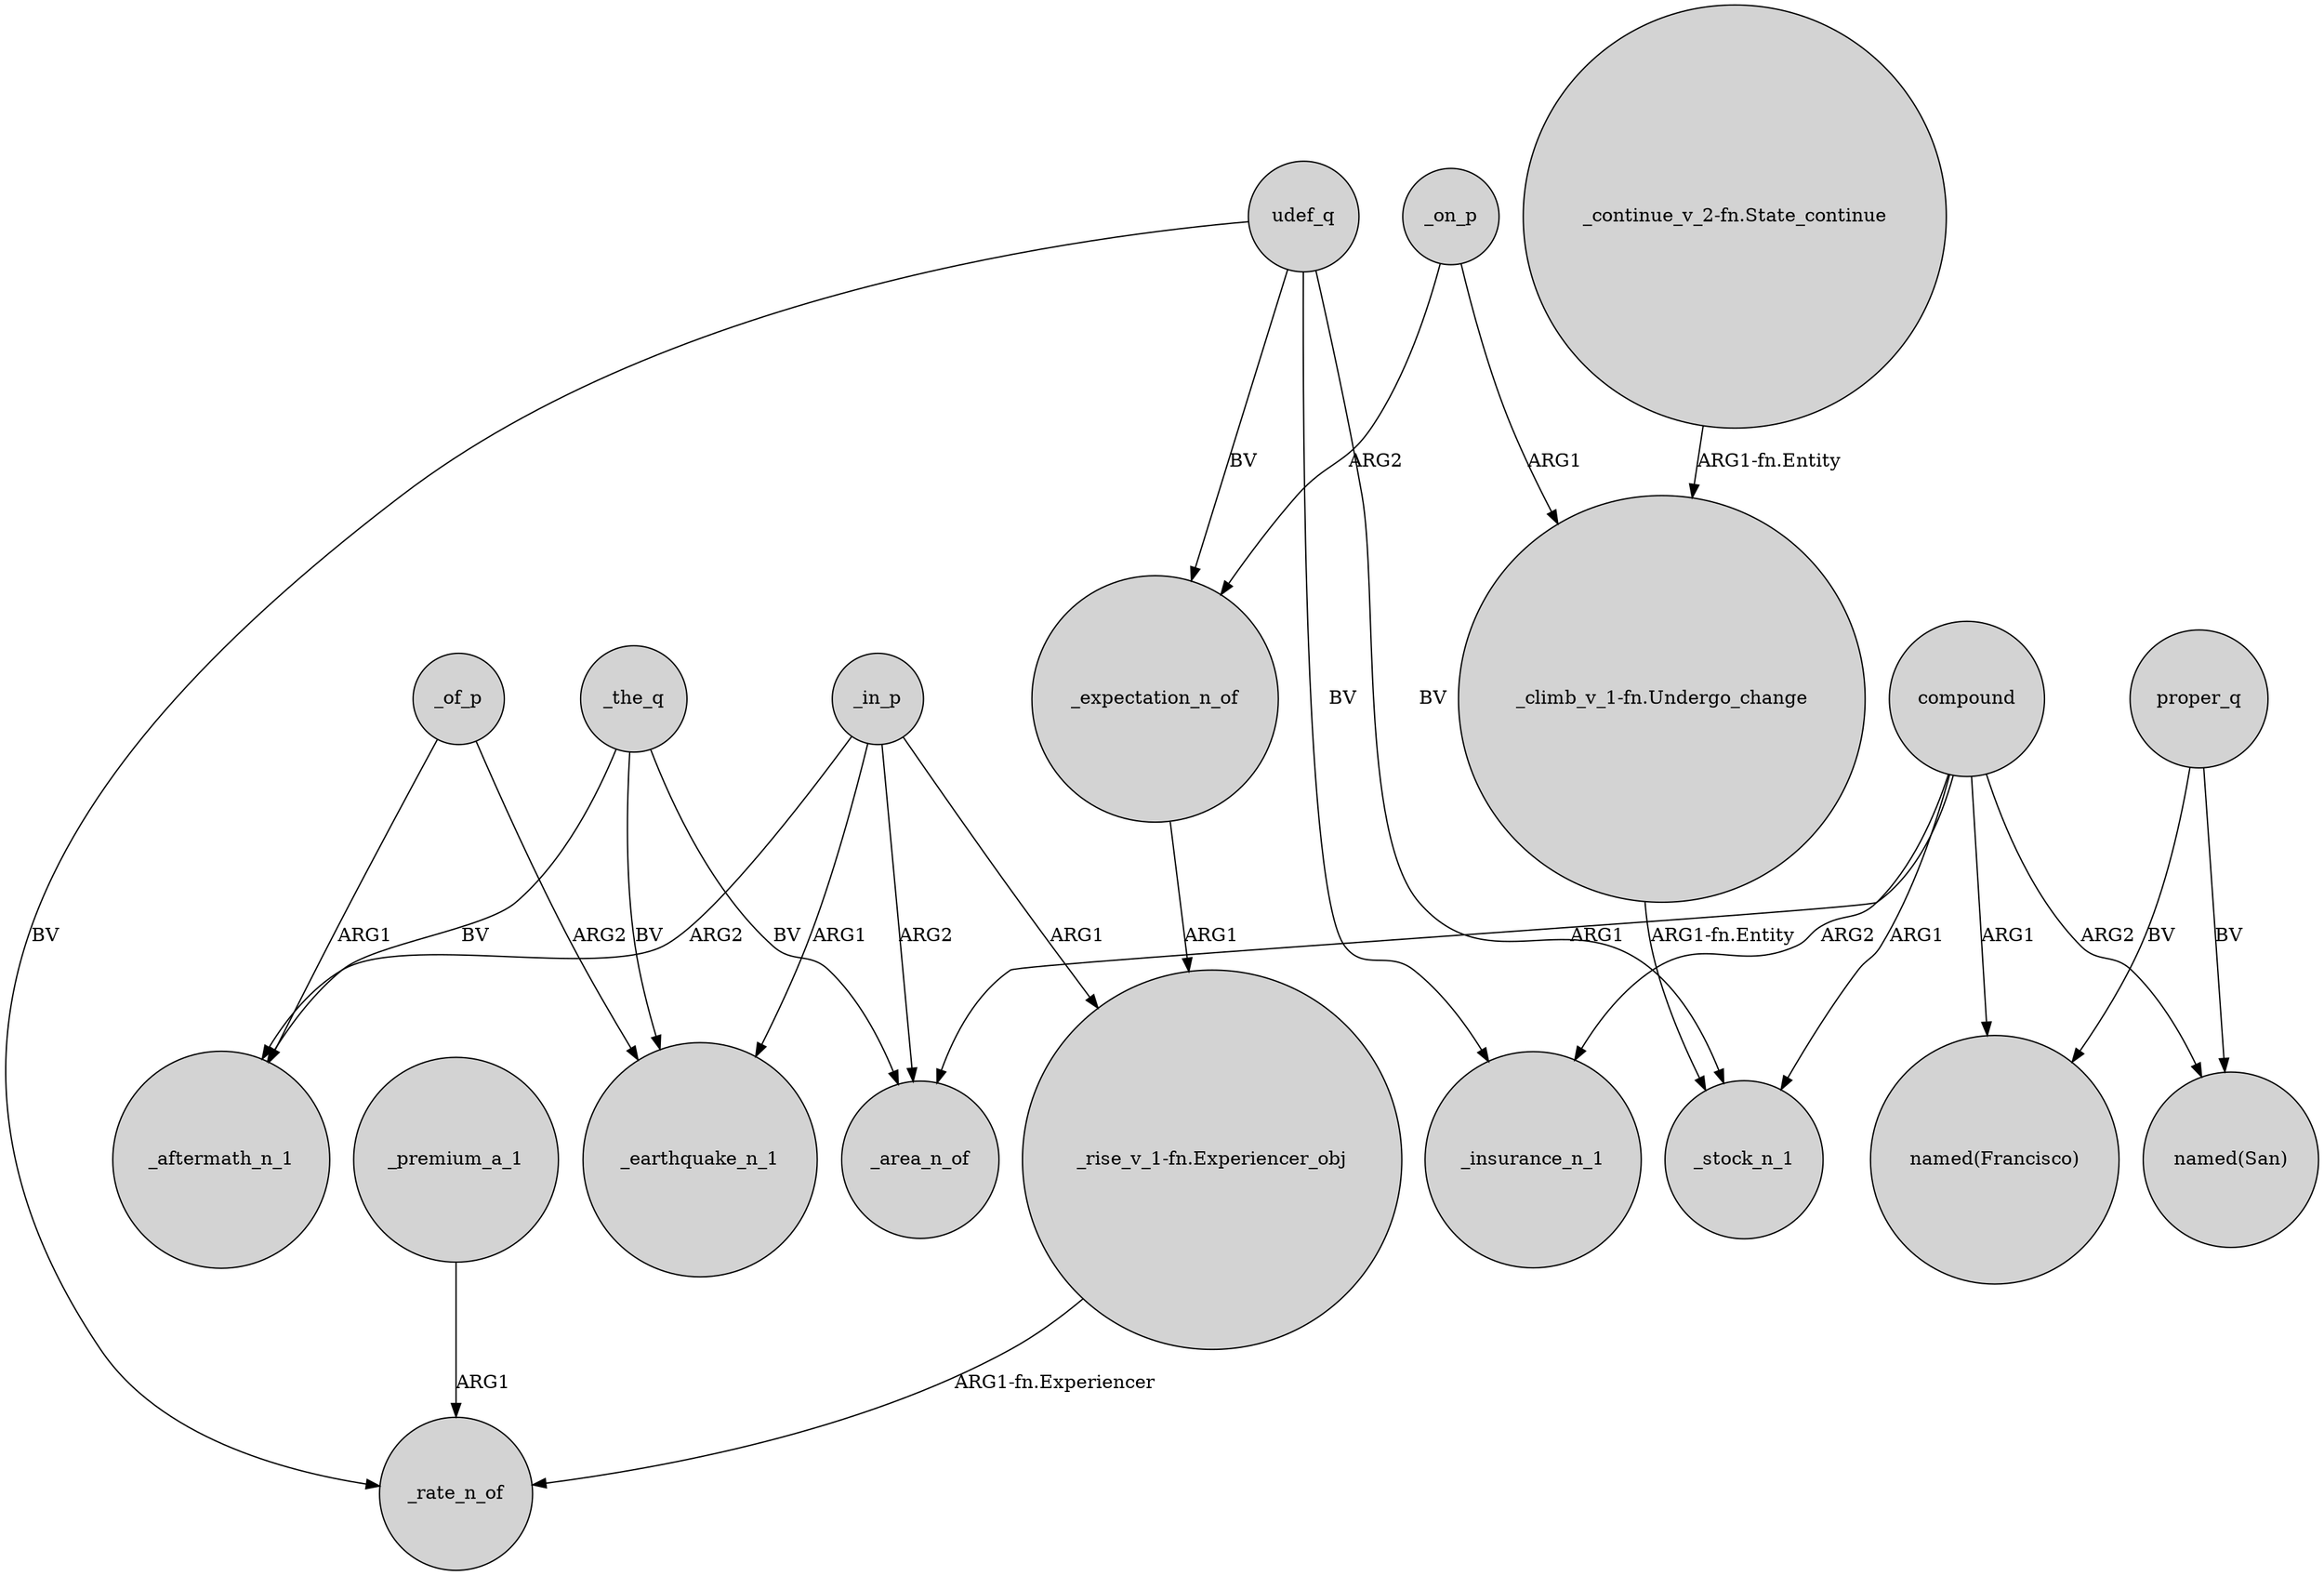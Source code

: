 digraph {
	node [shape=circle style=filled]
	_in_p -> "_rise_v_1-fn.Experiencer_obj" [label=ARG1]
	udef_q -> _insurance_n_1 [label=BV]
	_the_q -> _area_n_of [label=BV]
	"_continue_v_2-fn.State_continue" -> "_climb_v_1-fn.Undergo_change" [label="ARG1-fn.Entity"]
	_the_q -> _aftermath_n_1 [label=BV]
	_expectation_n_of -> "_rise_v_1-fn.Experiencer_obj" [label=ARG1]
	_on_p -> "_climb_v_1-fn.Undergo_change" [label=ARG1]
	udef_q -> _rate_n_of [label=BV]
	_of_p -> _aftermath_n_1 [label=ARG1]
	compound -> _stock_n_1 [label=ARG1]
	_in_p -> _area_n_of [label=ARG2]
	compound -> _area_n_of [label=ARG1]
	udef_q -> _stock_n_1 [label=BV]
	udef_q -> _expectation_n_of [label=BV]
	_on_p -> _expectation_n_of [label=ARG2]
	_in_p -> _aftermath_n_1 [label=ARG2]
	_premium_a_1 -> _rate_n_of [label=ARG1]
	compound -> "named(Francisco)" [label=ARG1]
	"_rise_v_1-fn.Experiencer_obj" -> _rate_n_of [label="ARG1-fn.Experiencer"]
	compound -> _insurance_n_1 [label=ARG2]
	_of_p -> _earthquake_n_1 [label=ARG2]
	compound -> "named(San)" [label=ARG2]
	"_climb_v_1-fn.Undergo_change" -> _stock_n_1 [label="ARG1-fn.Entity"]
	proper_q -> "named(San)" [label=BV]
	proper_q -> "named(Francisco)" [label=BV]
	_in_p -> _earthquake_n_1 [label=ARG1]
	_the_q -> _earthquake_n_1 [label=BV]
}
